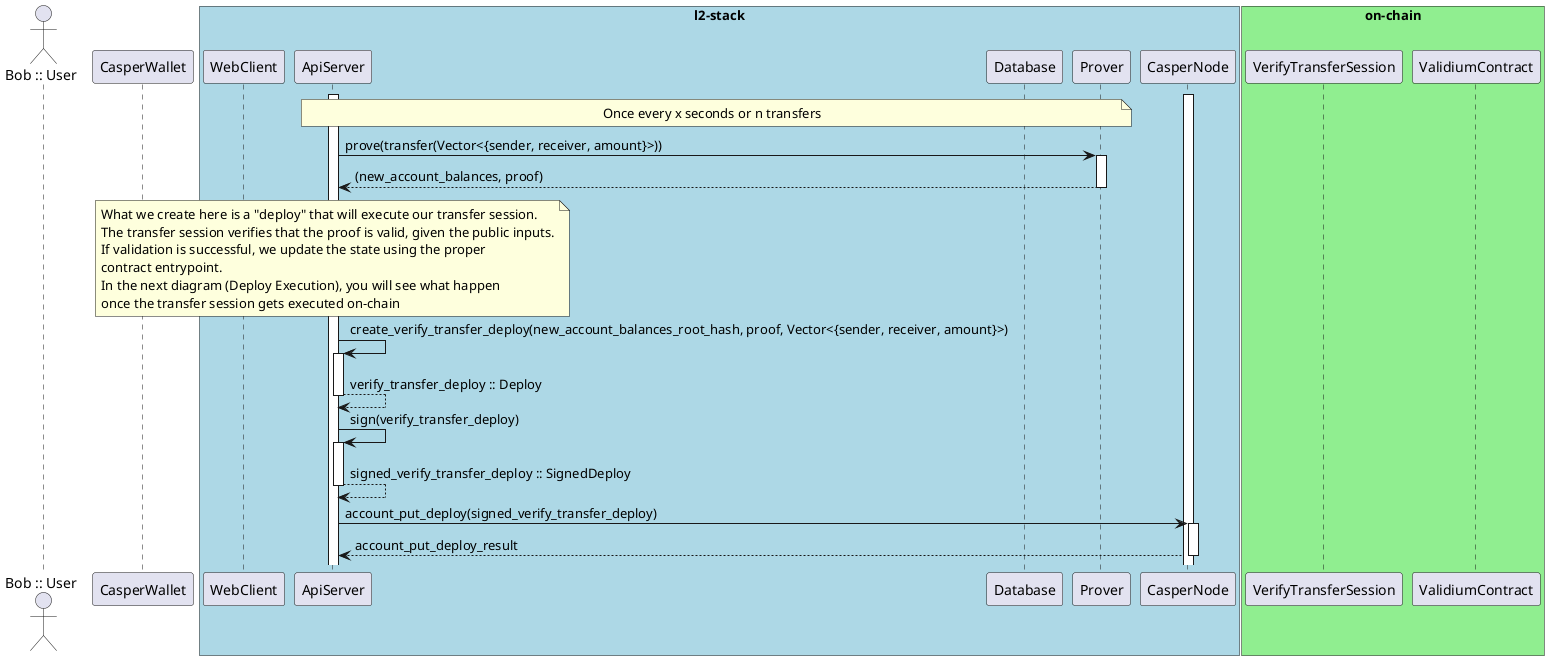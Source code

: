 
@startuml
autoactivate on
actor "Bob :: User" as Bob
participant CasperWallet
box "l2-stack" #LightBlue
participant WebClient
participant ApiServer
participant Database
participant Prover
participant CasperNode
end box
box "on-chain" #LightGreen
participant VerifyTransferSession
participant ValidiumContract
end box

activate CasperNode
activate ApiServer

note over ApiServer, Prover
Once every x seconds or n transfers
end note
ApiServer -> Prover: prove(transfer(Vector<{sender, receiver, amount}>))
Prover --> ApiServer: (new_account_balances, proof)

note over ApiServer
What we create here is a "deploy" that will execute our transfer session.
The transfer session verifies that the proof is valid, given the public inputs.
If validation is successful, we update the state using the proper
contract entrypoint.
In the next diagram (Deploy Execution), you will see what happen 
once the transfer session gets executed on-chain
end note
ApiServer -> ApiServer: create_verify_transfer_deploy(new_account_balances_root_hash, proof, Vector<{sender, receiver, amount}>)
ApiServer --> ApiServer: verify_transfer_deploy :: Deploy

ApiServer -> ApiServer: sign(verify_transfer_deploy)
ApiServer --> ApiServer: signed_verify_transfer_deploy :: SignedDeploy

ApiServer -> CasperNode: account_put_deploy(signed_verify_transfer_deploy)
CasperNode --> ApiServer: account_put_deploy_result
@enduml
